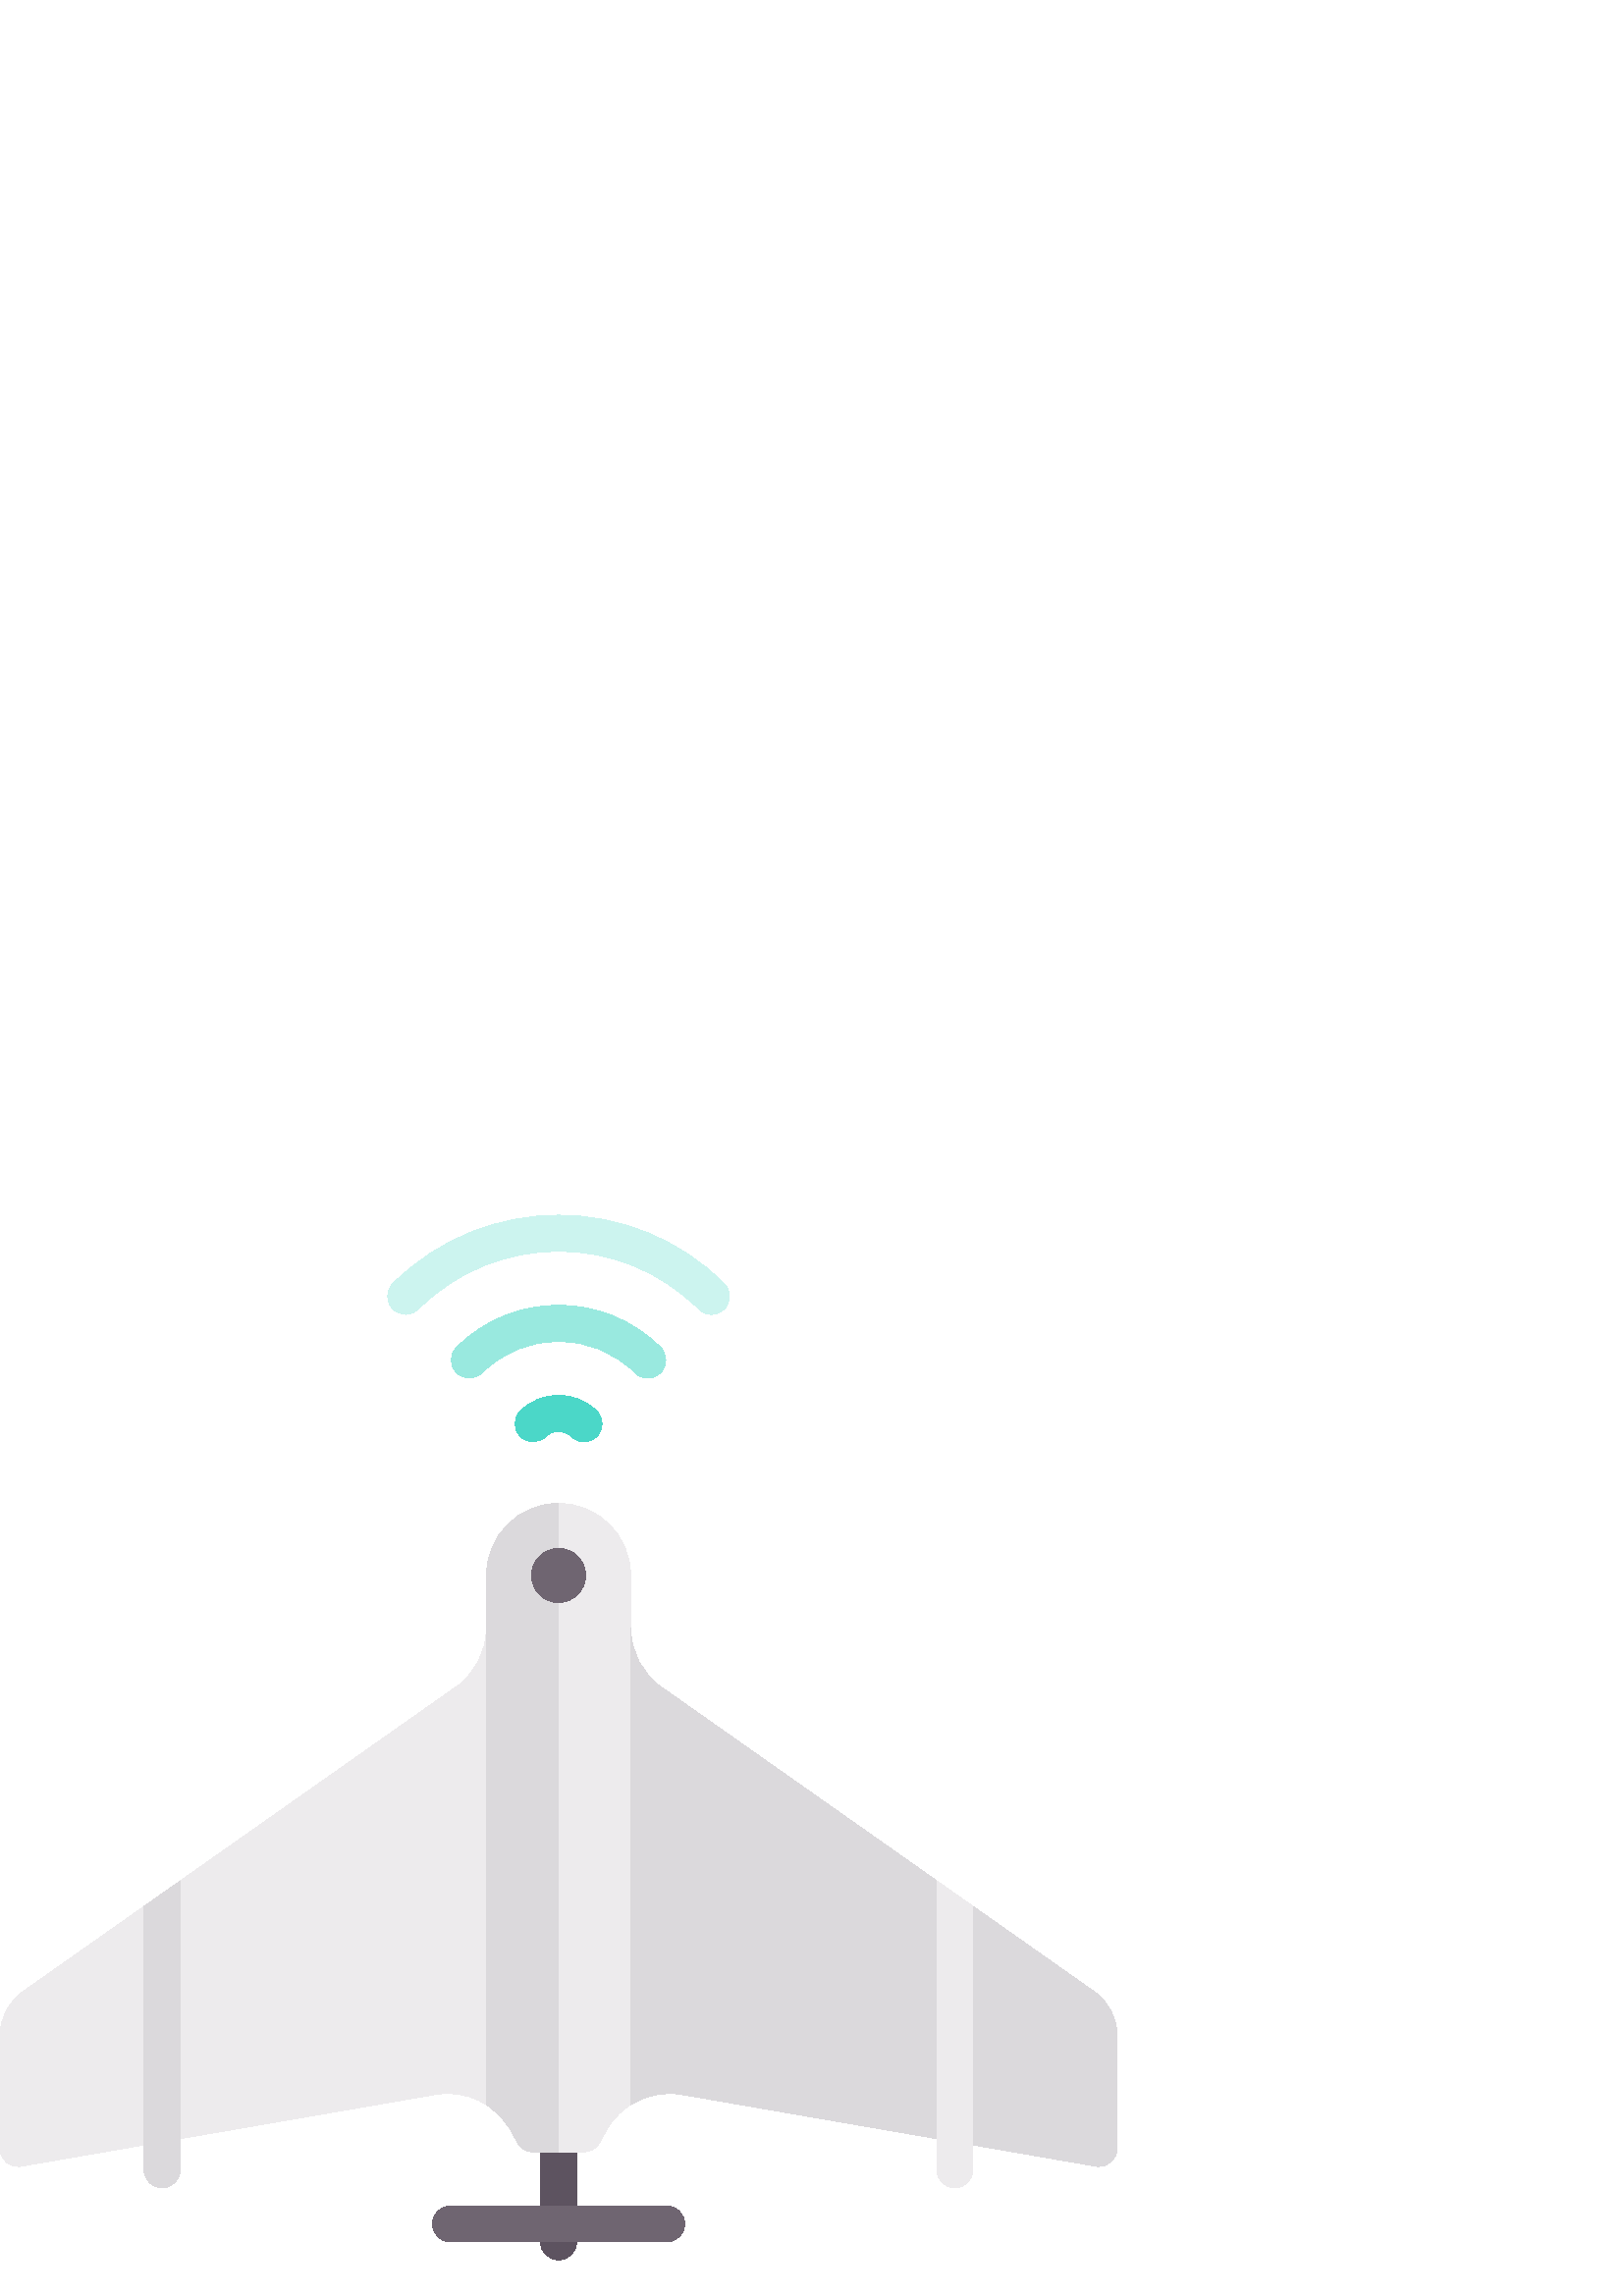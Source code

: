 %!PS-Adobe-3.0 EPSF-3.0
%%Pages: 1
%%DocumentData: Clean7Bit
%%LanguageLevel: 2
%%BoundingBox: 0 12 410 397
%%EndComments
%%BeginProlog
save
50 dict begin
/q { gsave } bind def
/Q { grestore } bind def
/cm { 6 array astore concat } bind def
/w { setlinewidth } bind def
/J { setlinecap } bind def
/j { setlinejoin } bind def
/M { setmiterlimit } bind def
/d { setdash } bind def
/m { moveto } bind def
/l { lineto } bind def
/c { curveto } bind def
/h { closepath } bind def
/re { exch dup neg 3 1 roll 5 3 roll moveto 0 rlineto
      0 exch rlineto 0 rlineto closepath } bind def
/S { stroke } bind def
/f { fill } bind def
/f* { eofill } bind def
/n { newpath } bind def
/W { clip } bind def
/W* { eoclip } bind def
/BT { } bind def
/ET { } bind def
/pdfmark where { pop globaldict /?pdfmark /exec load put }
    { globaldict begin /?pdfmark /pop load def /pdfmark
    /cleartomark load def end } ifelse
/BDC { mark 3 1 roll /BDC pdfmark } bind def
/EMC { mark /EMC pdfmark } bind def
/cairo_store_point { /cairo_point_y exch def /cairo_point_x exch def } def
/Tj { show currentpoint cairo_store_point } bind def
/TJ {
  {
    dup
    type /stringtype eq
    { show } { -0.001 mul 0 cairo_font_matrix dtransform rmoveto } ifelse
  } forall
  currentpoint cairo_store_point
} bind def
/cairo_selectfont { cairo_font_matrix aload pop pop pop 0 0 6 array astore
    cairo_font exch selectfont cairo_point_x cairo_point_y moveto } bind def
/Tf { pop /cairo_font exch def /cairo_font_matrix where
      { pop cairo_selectfont } if } bind def
/Td { matrix translate cairo_font_matrix matrix concatmatrix dup
      /cairo_font_matrix exch def dup 4 get exch 5 get cairo_store_point
      /cairo_font where { pop cairo_selectfont } if } bind def
/Tm { 2 copy 8 2 roll 6 array astore /cairo_font_matrix exch def
      cairo_store_point /cairo_font where { pop cairo_selectfont } if } bind def
/g { setgray } bind def
/rg { setrgbcolor } bind def
/d1 { setcachedevice } bind def
%%EndProlog
%%BeginSetup
%%EndSetup
%%Page: 1 1
%%BeginPageSetup
%%PageBoundingBox: 0 12 410 397
%%EndPageSetup
q 0 12 410 385 rectclip q
0.294 0.843 0.784 rg
214.141 313.281 m 212.453 313.281 210.762 313.926 209.469 315.215 c 206.891
 317.797 202.707 317.797 200.129 315.215 c 197.547 312.637 193.367 312.637
 190.789 315.215 c 188.207 317.797 188.207 321.977 190.789 324.559 c 198.516
 332.289 211.086 332.289 218.812 324.559 c 221.395 321.977 221.395 317.797
 218.812 315.215 c 217.523 313.926 215.832 313.281 214.141 313.281 c h
214.141 313.281 m f
0.8 0.957 0.937 rg
260.859 359.996 m 259.168 359.996 257.477 360.641 256.188 361.934 c 227.852
 390.27 181.75 390.27 153.414 361.934 c 150.832 359.352 146.652 359.352 
144.07 361.934 c 141.492 364.512 141.492 368.695 144.07 371.273 c 177.555
 404.758 232.047 404.758 265.531 371.273 c 268.109 368.695 268.109 364.512
 265.531 361.934 c 264.238 360.641 262.547 359.996 260.859 359.996 c h
260.859 359.996 m f
0.6 0.914 0.875 rg
237.504 336.637 m 235.812 336.637 234.121 337.281 232.832 338.57 c 217.375
 354.031 192.227 354.031 176.766 338.57 c 174.188 335.992 170.004 335.992
 167.426 338.57 c 164.844 341.152 164.844 345.332 167.426 347.914 c 188.031
 368.52 221.566 368.52 242.172 347.914 c 244.754 345.332 244.754 341.152
 242.172 338.57 c 240.883 337.281 239.195 336.637 237.504 336.637 c h
237.504 336.637 m f
0.365 0.325 0.376 rg
204.801 13.215 m 201.152 13.215 198.195 16.172 198.195 19.82 c 198.195 
59.457 l 211.406 59.457 l 211.406 19.82 l 211.406 16.172 208.449 13.215 
204.801 13.215 c h
204.801 13.215 m f
0.929 0.922 0.929 rg
401.188 111.625 m 242.441 223.332 l 235.41 228.281 231.227 236.344 231.227
 244.945 c 231.227 264.258 l 231.227 278.855 219.395 290.684 204.801 290.684
 c 190.207 290.684 178.375 278.855 178.375 264.258 c 178.375 244.945 l 178.375
 236.344 174.191 228.281 167.156 223.332 c 8.414 111.625 l 3.137 107.914
 0 101.867 0 95.414 c 0 54.094 l 0 49.996 3.695 46.887 7.734 47.586 c 159.703
 73.91 l 170.863 75.844 182.016 70.449 187.43 60.5 c 189.711 56.301 l 190.867
 54.176 193.094 52.852 195.516 52.852 c 214.086 52.852 l 216.508 52.852 
218.734 54.176 219.891 56.301 c 222.172 60.5 l 227.586 70.449 238.738 75.844
 249.898 73.91 c 401.867 47.586 l 405.906 46.887 409.602 49.996 409.602 
54.094 c 409.602 95.414 l 409.602 101.867 406.461 107.914 401.188 111.625
 c h
401.188 111.625 m f
0.859 0.851 0.863 rg
401.188 111.625 m 242.441 223.332 l 235.41 228.281 231.227 236.344 231.227
 244.945 c 231.227 70.121 l 236.652 73.57 243.258 75.063 249.898 73.914 
c 401.867 47.586 l 405.906 46.887 409.602 49.996 409.602 54.098 c 409.602
 95.418 l 409.602 101.867 406.461 107.914 401.188 111.625 c h
401.188 111.625 m f
178.375 264.258 m 178.375 70.121 l 182.07 67.766 185.234 64.531 187.43 
60.5 c 189.711 56.301 l 190.867 54.176 193.094 52.852 195.516 52.852 c 204.801
 52.852 l 204.801 290.684 l 190.207 290.684 178.375 278.855 178.375 264.258
 c h
178.375 264.258 m f
0.435 0.396 0.443 rg
244.438 19.82 m 165.16 19.82 l 161.508 19.82 158.555 22.773 158.555 26.426
 c 158.555 30.078 161.508 33.031 165.16 33.031 c 244.438 33.031 l 248.09
 33.031 251.043 30.078 251.043 26.426 c 251.043 22.773 248.09 19.82 244.438
 19.82 c h
244.438 19.82 m f
204.801 254.348 m 199.336 254.348 194.891 258.793 194.891 264.258 c 194.891
 269.723 199.336 274.168 204.801 274.168 c 210.266 274.168 214.711 269.723
 214.711 264.258 c 214.711 258.793 210.266 254.348 204.801 254.348 c h
204.801 254.348 m f
0.859 0.851 0.863 rg
52.852 142.895 m 52.852 46.246 l 52.852 42.594 55.809 39.641 59.457 39.641
 c 63.109 39.641 66.066 42.594 66.066 46.246 c 66.066 152.195 l h
52.852 142.895 m f
0.929 0.922 0.929 rg
356.746 142.895 m 356.746 46.246 l 356.746 42.594 353.793 39.641 350.141
 39.641 c 346.492 39.641 343.535 42.594 343.535 46.246 c 343.535 152.195
 l h
356.746 142.895 m f
Q Q
showpage
%%Trailer
end restore
%%EOF
